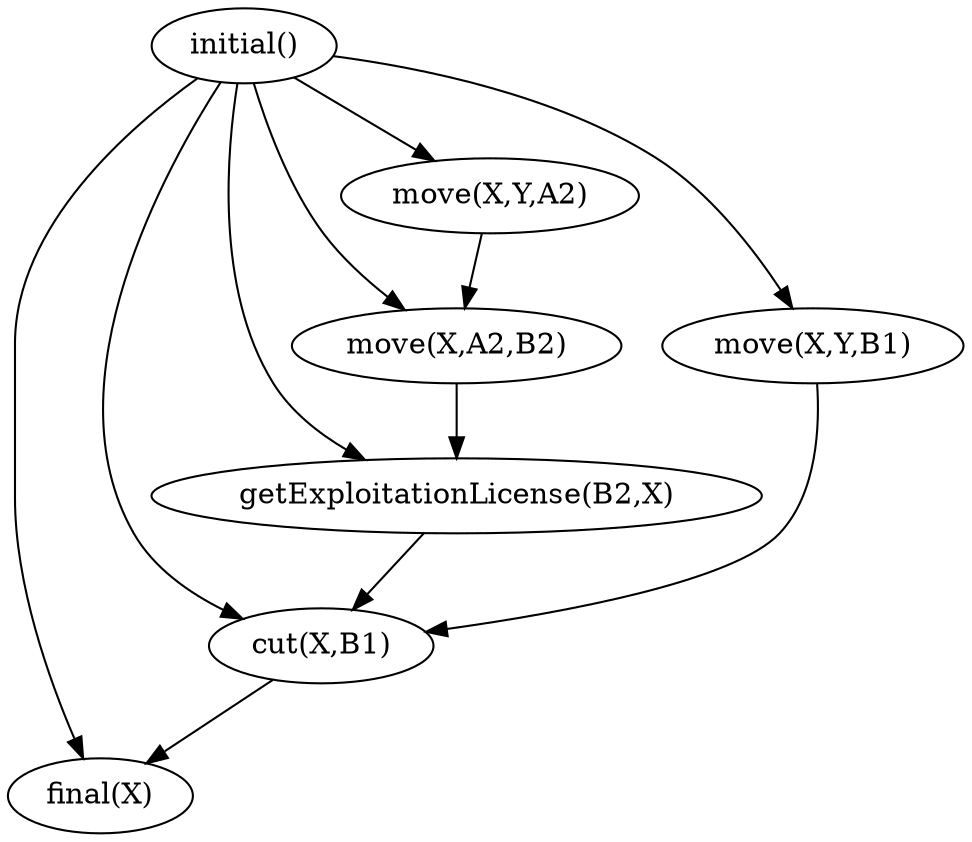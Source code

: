 digraph G { 
  "initial()" -> "final(X)";
  "initial()" -> "cut(X,B1)";
  "initial()" -> "getExploitationLicense(B2,X)";
  "initial()" -> "move(X,A2,B2)";
  "initial()" -> "move(X,Y,B1)";
  "initial()" -> "move(X,Y,A2)";
  "cut(X,B1)" -> "final(X)";
  "getExploitationLicense(B2,X)" -> "cut(X,B1)";
  "move(X,A2,B2)" -> "getExploitationLicense(B2,X)";
  "move(X,Y,B1)" -> "cut(X,B1)";
  "move(X,Y,A2)" -> "move(X,A2,B2)";
}